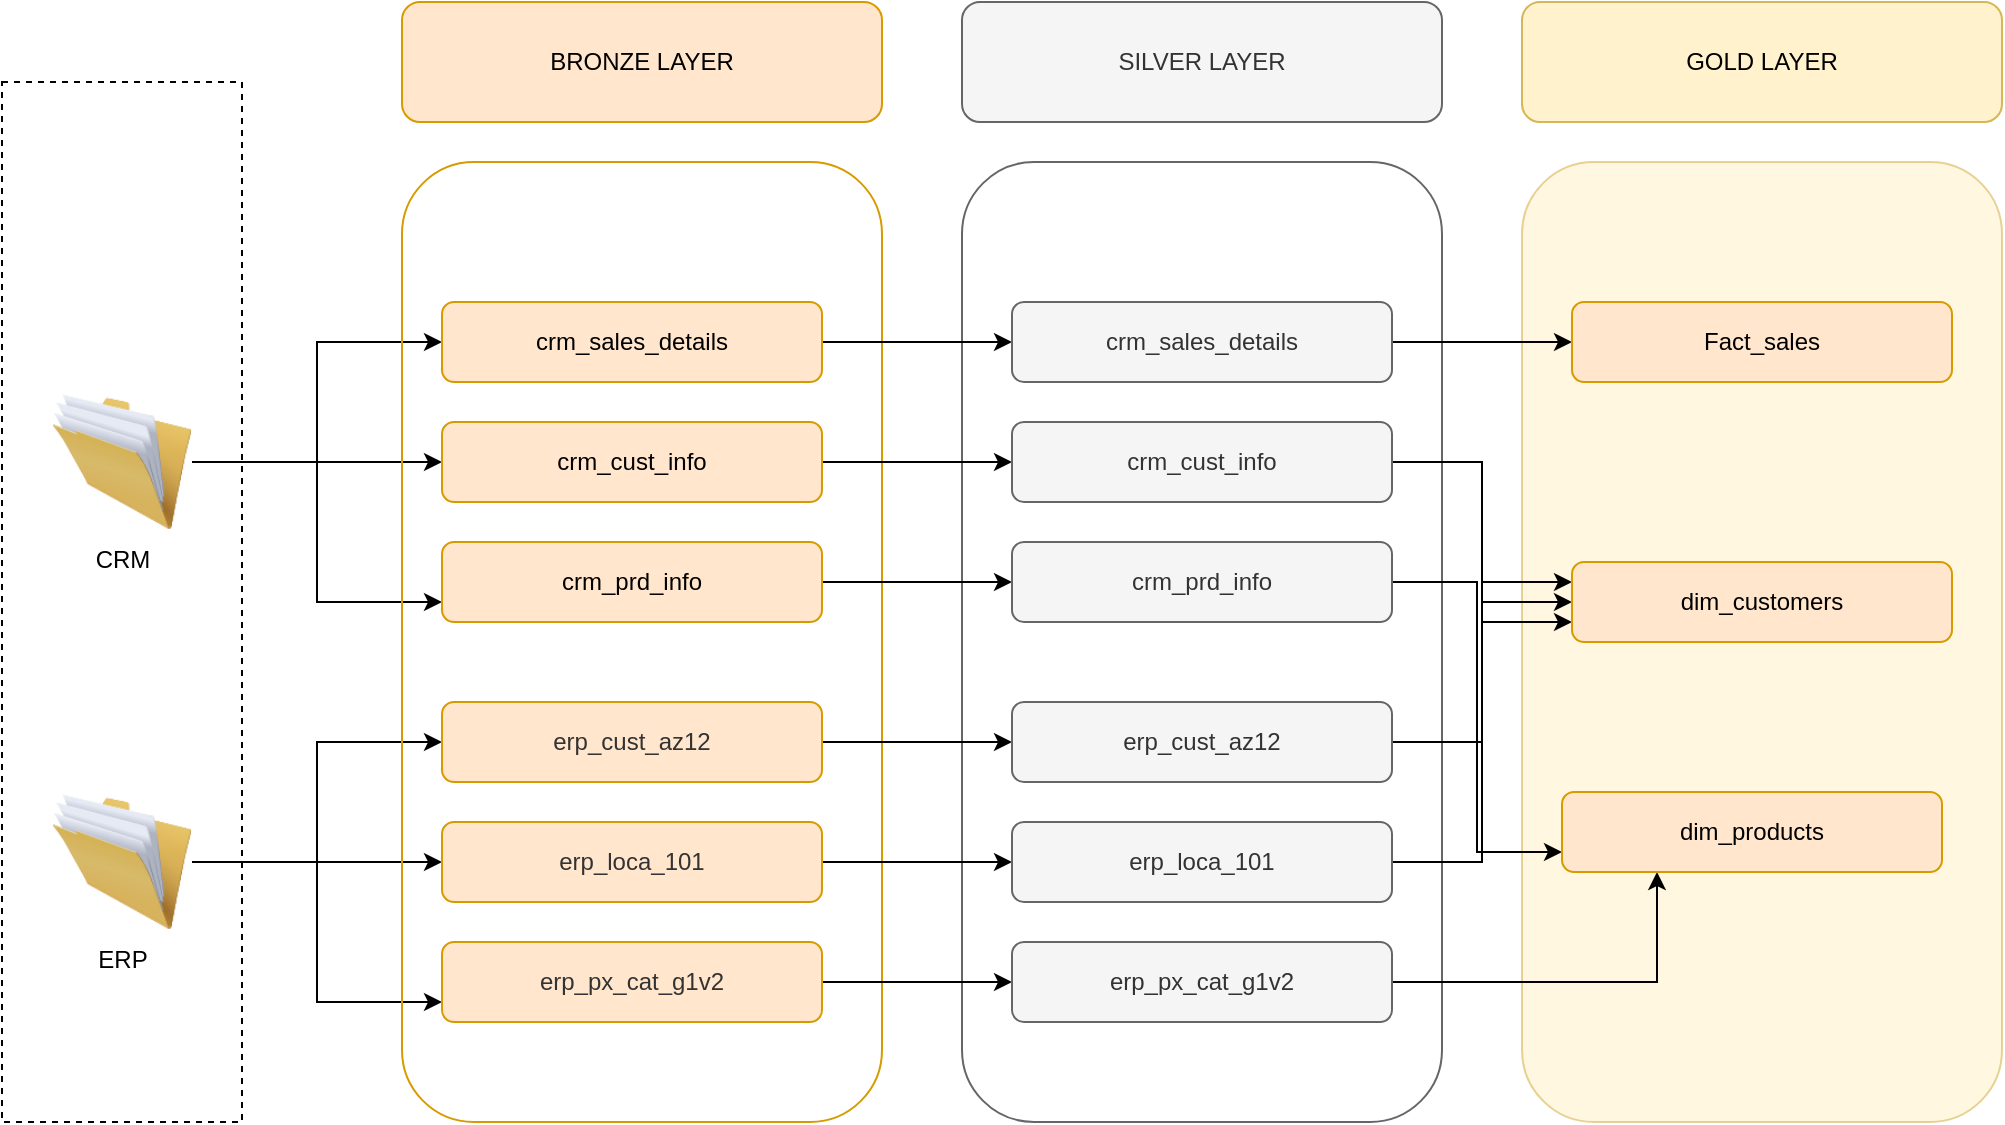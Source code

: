 <mxfile version="26.1.1">
  <diagram name="Page-1" id="bYdIQI_AihrpNkGsy-vP">
    <mxGraphModel dx="1180" dy="888" grid="1" gridSize="10" guides="1" tooltips="1" connect="1" arrows="1" fold="1" page="1" pageScale="1" pageWidth="827" pageHeight="1169" math="0" shadow="0">
      <root>
        <mxCell id="0" />
        <mxCell id="1" parent="0" />
        <mxCell id="-WAdn7OpOe2JbhYV391d-1" value="" style="rounded=0;whiteSpace=wrap;html=1;dashed=1;fillColor=none;" vertex="1" parent="1">
          <mxGeometry x="80" y="120" width="120" height="520" as="geometry" />
        </mxCell>
        <mxCell id="-WAdn7OpOe2JbhYV391d-17" style="edgeStyle=orthogonalEdgeStyle;rounded=0;orthogonalLoop=1;jettySize=auto;html=1;" edge="1" parent="1" source="-WAdn7OpOe2JbhYV391d-2" target="-WAdn7OpOe2JbhYV391d-11">
          <mxGeometry relative="1" as="geometry" />
        </mxCell>
        <mxCell id="-WAdn7OpOe2JbhYV391d-19" style="edgeStyle=orthogonalEdgeStyle;rounded=0;orthogonalLoop=1;jettySize=auto;html=1;entryX=0;entryY=0.75;entryDx=0;entryDy=0;" edge="1" parent="1" source="-WAdn7OpOe2JbhYV391d-2" target="-WAdn7OpOe2JbhYV391d-12">
          <mxGeometry relative="1" as="geometry" />
        </mxCell>
        <mxCell id="-WAdn7OpOe2JbhYV391d-24" style="edgeStyle=orthogonalEdgeStyle;rounded=0;orthogonalLoop=1;jettySize=auto;html=1;entryX=0;entryY=0.5;entryDx=0;entryDy=0;" edge="1" parent="1" source="-WAdn7OpOe2JbhYV391d-2" target="-WAdn7OpOe2JbhYV391d-10">
          <mxGeometry relative="1" as="geometry" />
        </mxCell>
        <mxCell id="-WAdn7OpOe2JbhYV391d-2" value="CRM" style="image;html=1;image=img/lib/clip_art/general/Full_Folder_128x128.png" vertex="1" parent="1">
          <mxGeometry x="105" y="275" width="70" height="70" as="geometry" />
        </mxCell>
        <mxCell id="-WAdn7OpOe2JbhYV391d-21" style="edgeStyle=orthogonalEdgeStyle;rounded=0;orthogonalLoop=1;jettySize=auto;html=1;" edge="1" parent="1" source="-WAdn7OpOe2JbhYV391d-3" target="-WAdn7OpOe2JbhYV391d-15">
          <mxGeometry relative="1" as="geometry" />
        </mxCell>
        <mxCell id="-WAdn7OpOe2JbhYV391d-22" style="edgeStyle=orthogonalEdgeStyle;rounded=0;orthogonalLoop=1;jettySize=auto;html=1;entryX=0;entryY=0.5;entryDx=0;entryDy=0;" edge="1" parent="1" source="-WAdn7OpOe2JbhYV391d-3" target="-WAdn7OpOe2JbhYV391d-14">
          <mxGeometry relative="1" as="geometry" />
        </mxCell>
        <mxCell id="-WAdn7OpOe2JbhYV391d-23" style="edgeStyle=orthogonalEdgeStyle;rounded=0;orthogonalLoop=1;jettySize=auto;html=1;entryX=0;entryY=0.75;entryDx=0;entryDy=0;" edge="1" parent="1" source="-WAdn7OpOe2JbhYV391d-3" target="-WAdn7OpOe2JbhYV391d-16">
          <mxGeometry relative="1" as="geometry" />
        </mxCell>
        <mxCell id="-WAdn7OpOe2JbhYV391d-3" value="ERP" style="image;html=1;image=img/lib/clip_art/general/Full_Folder_128x128.png" vertex="1" parent="1">
          <mxGeometry x="105" y="475" width="70" height="70" as="geometry" />
        </mxCell>
        <mxCell id="-WAdn7OpOe2JbhYV391d-4" value="" style="rounded=1;whiteSpace=wrap;html=1;fillColor=none;strokeColor=#d79b00;" vertex="1" parent="1">
          <mxGeometry x="280" y="160" width="240" height="480" as="geometry" />
        </mxCell>
        <mxCell id="-WAdn7OpOe2JbhYV391d-5" value="BRONZE LAYER" style="rounded=1;whiteSpace=wrap;html=1;fillColor=#ffe6cc;strokeColor=#d79b00;" vertex="1" parent="1">
          <mxGeometry x="280" y="80" width="240" height="60" as="geometry" />
        </mxCell>
        <mxCell id="-WAdn7OpOe2JbhYV391d-6" value="SILVER LAYER" style="rounded=1;whiteSpace=wrap;html=1;fillColor=#f5f5f5;strokeColor=#666666;fontColor=#333333;" vertex="1" parent="1">
          <mxGeometry x="560" y="80" width="240" height="60" as="geometry" />
        </mxCell>
        <mxCell id="-WAdn7OpOe2JbhYV391d-7" value="" style="rounded=1;whiteSpace=wrap;html=1;fillColor=none;strokeColor=#666666;fontColor=#333333;" vertex="1" parent="1">
          <mxGeometry x="560" y="160" width="240" height="480" as="geometry" />
        </mxCell>
        <mxCell id="-WAdn7OpOe2JbhYV391d-8" value="GOLD LAYER" style="rounded=1;whiteSpace=wrap;html=1;fillColor=#fff2cc;strokeColor=#d6b656;" vertex="1" parent="1">
          <mxGeometry x="840" y="80" width="240" height="60" as="geometry" />
        </mxCell>
        <mxCell id="-WAdn7OpOe2JbhYV391d-9" value="" style="rounded=1;whiteSpace=wrap;html=1;fillColor=#fff2cc;strokeColor=#d6b656;opacity=60;" vertex="1" parent="1">
          <mxGeometry x="840" y="160" width="240" height="480" as="geometry" />
        </mxCell>
        <mxCell id="-WAdn7OpOe2JbhYV391d-37" style="edgeStyle=orthogonalEdgeStyle;rounded=0;orthogonalLoop=1;jettySize=auto;html=1;" edge="1" parent="1" source="-WAdn7OpOe2JbhYV391d-10" target="-WAdn7OpOe2JbhYV391d-25">
          <mxGeometry relative="1" as="geometry" />
        </mxCell>
        <mxCell id="-WAdn7OpOe2JbhYV391d-10" value="crm_sales_details" style="rounded=1;whiteSpace=wrap;html=1;fillColor=#ffe6cc;strokeColor=#d79b00;" vertex="1" parent="1">
          <mxGeometry x="300" y="230" width="190" height="40" as="geometry" />
        </mxCell>
        <mxCell id="-WAdn7OpOe2JbhYV391d-36" style="edgeStyle=orthogonalEdgeStyle;rounded=0;orthogonalLoop=1;jettySize=auto;html=1;" edge="1" parent="1" source="-WAdn7OpOe2JbhYV391d-11" target="-WAdn7OpOe2JbhYV391d-26">
          <mxGeometry relative="1" as="geometry" />
        </mxCell>
        <mxCell id="-WAdn7OpOe2JbhYV391d-11" value="crm_cust_info" style="rounded=1;whiteSpace=wrap;html=1;fillColor=#ffe6cc;strokeColor=#d79b00;" vertex="1" parent="1">
          <mxGeometry x="300" y="290" width="190" height="40" as="geometry" />
        </mxCell>
        <mxCell id="-WAdn7OpOe2JbhYV391d-35" style="edgeStyle=orthogonalEdgeStyle;rounded=0;orthogonalLoop=1;jettySize=auto;html=1;" edge="1" parent="1" source="-WAdn7OpOe2JbhYV391d-12" target="-WAdn7OpOe2JbhYV391d-27">
          <mxGeometry relative="1" as="geometry" />
        </mxCell>
        <mxCell id="-WAdn7OpOe2JbhYV391d-12" value="crm_prd_info" style="rounded=1;whiteSpace=wrap;html=1;fillColor=#ffe6cc;strokeColor=#d79b00;" vertex="1" parent="1">
          <mxGeometry x="300" y="350" width="190" height="40" as="geometry" />
        </mxCell>
        <mxCell id="-WAdn7OpOe2JbhYV391d-32" style="edgeStyle=orthogonalEdgeStyle;rounded=0;orthogonalLoop=1;jettySize=auto;html=1;entryX=0;entryY=0.5;entryDx=0;entryDy=0;" edge="1" parent="1" source="-WAdn7OpOe2JbhYV391d-14" target="-WAdn7OpOe2JbhYV391d-28">
          <mxGeometry relative="1" as="geometry" />
        </mxCell>
        <mxCell id="-WAdn7OpOe2JbhYV391d-14" value="&lt;span style=&quot;color: rgb(51, 51, 51);&quot;&gt;erp_cust_az12&lt;/span&gt;" style="rounded=1;whiteSpace=wrap;html=1;fillColor=#ffe6cc;strokeColor=#d79b00;" vertex="1" parent="1">
          <mxGeometry x="300" y="430" width="190" height="40" as="geometry" />
        </mxCell>
        <mxCell id="-WAdn7OpOe2JbhYV391d-33" style="edgeStyle=orthogonalEdgeStyle;rounded=0;orthogonalLoop=1;jettySize=auto;html=1;" edge="1" parent="1" source="-WAdn7OpOe2JbhYV391d-15" target="-WAdn7OpOe2JbhYV391d-29">
          <mxGeometry relative="1" as="geometry" />
        </mxCell>
        <mxCell id="-WAdn7OpOe2JbhYV391d-15" value="&lt;span style=&quot;color: rgb(51, 51, 51);&quot;&gt;erp_loca_101&lt;/span&gt;" style="rounded=1;whiteSpace=wrap;html=1;fillColor=#ffe6cc;strokeColor=#d79b00;" vertex="1" parent="1">
          <mxGeometry x="300" y="490" width="190" height="40" as="geometry" />
        </mxCell>
        <mxCell id="-WAdn7OpOe2JbhYV391d-34" style="edgeStyle=orthogonalEdgeStyle;rounded=0;orthogonalLoop=1;jettySize=auto;html=1;entryX=0;entryY=0.5;entryDx=0;entryDy=0;" edge="1" parent="1" source="-WAdn7OpOe2JbhYV391d-16" target="-WAdn7OpOe2JbhYV391d-30">
          <mxGeometry relative="1" as="geometry" />
        </mxCell>
        <mxCell id="-WAdn7OpOe2JbhYV391d-16" value="&lt;span style=&quot;color: rgb(51, 51, 51);&quot;&gt;erp_px_cat_g1v2&lt;/span&gt;" style="rounded=1;whiteSpace=wrap;html=1;fillColor=#ffe6cc;strokeColor=#d79b00;" vertex="1" parent="1">
          <mxGeometry x="300" y="550" width="190" height="40" as="geometry" />
        </mxCell>
        <mxCell id="-WAdn7OpOe2JbhYV391d-40" style="edgeStyle=orthogonalEdgeStyle;rounded=0;orthogonalLoop=1;jettySize=auto;html=1;entryX=0;entryY=0.5;entryDx=0;entryDy=0;" edge="1" parent="1" source="-WAdn7OpOe2JbhYV391d-25" target="-WAdn7OpOe2JbhYV391d-31">
          <mxGeometry relative="1" as="geometry" />
        </mxCell>
        <mxCell id="-WAdn7OpOe2JbhYV391d-25" value="crm_sales_details" style="rounded=1;whiteSpace=wrap;html=1;fillColor=#f5f5f5;strokeColor=#666666;fontColor=#333333;" vertex="1" parent="1">
          <mxGeometry x="585" y="230" width="190" height="40" as="geometry" />
        </mxCell>
        <mxCell id="-WAdn7OpOe2JbhYV391d-41" style="edgeStyle=orthogonalEdgeStyle;rounded=0;orthogonalLoop=1;jettySize=auto;html=1;entryX=0;entryY=0.75;entryDx=0;entryDy=0;" edge="1" parent="1" source="-WAdn7OpOe2JbhYV391d-26" target="-WAdn7OpOe2JbhYV391d-38">
          <mxGeometry relative="1" as="geometry" />
        </mxCell>
        <mxCell id="-WAdn7OpOe2JbhYV391d-26" value="crm_cust_info" style="rounded=1;whiteSpace=wrap;html=1;fillColor=#f5f5f5;strokeColor=#666666;fontColor=#333333;" vertex="1" parent="1">
          <mxGeometry x="585" y="290" width="190" height="40" as="geometry" />
        </mxCell>
        <mxCell id="-WAdn7OpOe2JbhYV391d-42" style="edgeStyle=orthogonalEdgeStyle;rounded=0;orthogonalLoop=1;jettySize=auto;html=1;entryX=0;entryY=0.75;entryDx=0;entryDy=0;" edge="1" parent="1" source="-WAdn7OpOe2JbhYV391d-27" target="-WAdn7OpOe2JbhYV391d-39">
          <mxGeometry relative="1" as="geometry" />
        </mxCell>
        <mxCell id="-WAdn7OpOe2JbhYV391d-27" value="crm_prd_info" style="rounded=1;whiteSpace=wrap;html=1;fillColor=#f5f5f5;strokeColor=#666666;fontColor=#333333;" vertex="1" parent="1">
          <mxGeometry x="585" y="350" width="190" height="40" as="geometry" />
        </mxCell>
        <mxCell id="-WAdn7OpOe2JbhYV391d-43" style="edgeStyle=orthogonalEdgeStyle;rounded=0;orthogonalLoop=1;jettySize=auto;html=1;entryX=0;entryY=0.5;entryDx=0;entryDy=0;" edge="1" parent="1" source="-WAdn7OpOe2JbhYV391d-28" target="-WAdn7OpOe2JbhYV391d-38">
          <mxGeometry relative="1" as="geometry" />
        </mxCell>
        <mxCell id="-WAdn7OpOe2JbhYV391d-28" value="erp_cust_az12" style="rounded=1;whiteSpace=wrap;html=1;fillColor=#f5f5f5;strokeColor=#666666;fontColor=#333333;" vertex="1" parent="1">
          <mxGeometry x="585" y="430" width="190" height="40" as="geometry" />
        </mxCell>
        <mxCell id="-WAdn7OpOe2JbhYV391d-44" style="edgeStyle=orthogonalEdgeStyle;rounded=0;orthogonalLoop=1;jettySize=auto;html=1;entryX=0;entryY=0.25;entryDx=0;entryDy=0;" edge="1" parent="1" source="-WAdn7OpOe2JbhYV391d-29" target="-WAdn7OpOe2JbhYV391d-38">
          <mxGeometry relative="1" as="geometry" />
        </mxCell>
        <mxCell id="-WAdn7OpOe2JbhYV391d-29" value="erp_loca_101" style="rounded=1;whiteSpace=wrap;html=1;fillColor=#f5f5f5;strokeColor=#666666;fontColor=#333333;" vertex="1" parent="1">
          <mxGeometry x="585" y="490" width="190" height="40" as="geometry" />
        </mxCell>
        <mxCell id="-WAdn7OpOe2JbhYV391d-45" style="edgeStyle=orthogonalEdgeStyle;rounded=0;orthogonalLoop=1;jettySize=auto;html=1;entryX=0.25;entryY=1;entryDx=0;entryDy=0;" edge="1" parent="1" source="-WAdn7OpOe2JbhYV391d-30" target="-WAdn7OpOe2JbhYV391d-39">
          <mxGeometry relative="1" as="geometry" />
        </mxCell>
        <mxCell id="-WAdn7OpOe2JbhYV391d-30" value="erp_px_cat_g1v2" style="rounded=1;whiteSpace=wrap;html=1;fillColor=#f5f5f5;strokeColor=#666666;fontColor=#333333;" vertex="1" parent="1">
          <mxGeometry x="585" y="550" width="190" height="40" as="geometry" />
        </mxCell>
        <mxCell id="-WAdn7OpOe2JbhYV391d-31" value="Fact_sales" style="rounded=1;whiteSpace=wrap;html=1;fillColor=#ffe6cc;strokeColor=#d79b00;" vertex="1" parent="1">
          <mxGeometry x="865" y="230" width="190" height="40" as="geometry" />
        </mxCell>
        <mxCell id="-WAdn7OpOe2JbhYV391d-38" value="dim_customers" style="rounded=1;whiteSpace=wrap;html=1;fillColor=#ffe6cc;strokeColor=#d79b00;" vertex="1" parent="1">
          <mxGeometry x="865" y="360" width="190" height="40" as="geometry" />
        </mxCell>
        <mxCell id="-WAdn7OpOe2JbhYV391d-39" value="dim_products" style="rounded=1;whiteSpace=wrap;html=1;fillColor=#ffe6cc;strokeColor=#d79b00;" vertex="1" parent="1">
          <mxGeometry x="860" y="475" width="190" height="40" as="geometry" />
        </mxCell>
      </root>
    </mxGraphModel>
  </diagram>
</mxfile>
